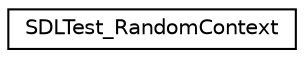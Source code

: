 digraph "Graphical Class Hierarchy"
{
  edge [fontname="Helvetica",fontsize="10",labelfontname="Helvetica",labelfontsize="10"];
  node [fontname="Helvetica",fontsize="10",shape=record];
  rankdir="LR";
  Node1 [label="SDLTest_RandomContext",height=0.2,width=0.4,color="black", fillcolor="white", style="filled",URL="$struct_s_d_l_test___random_context.html"];
}
